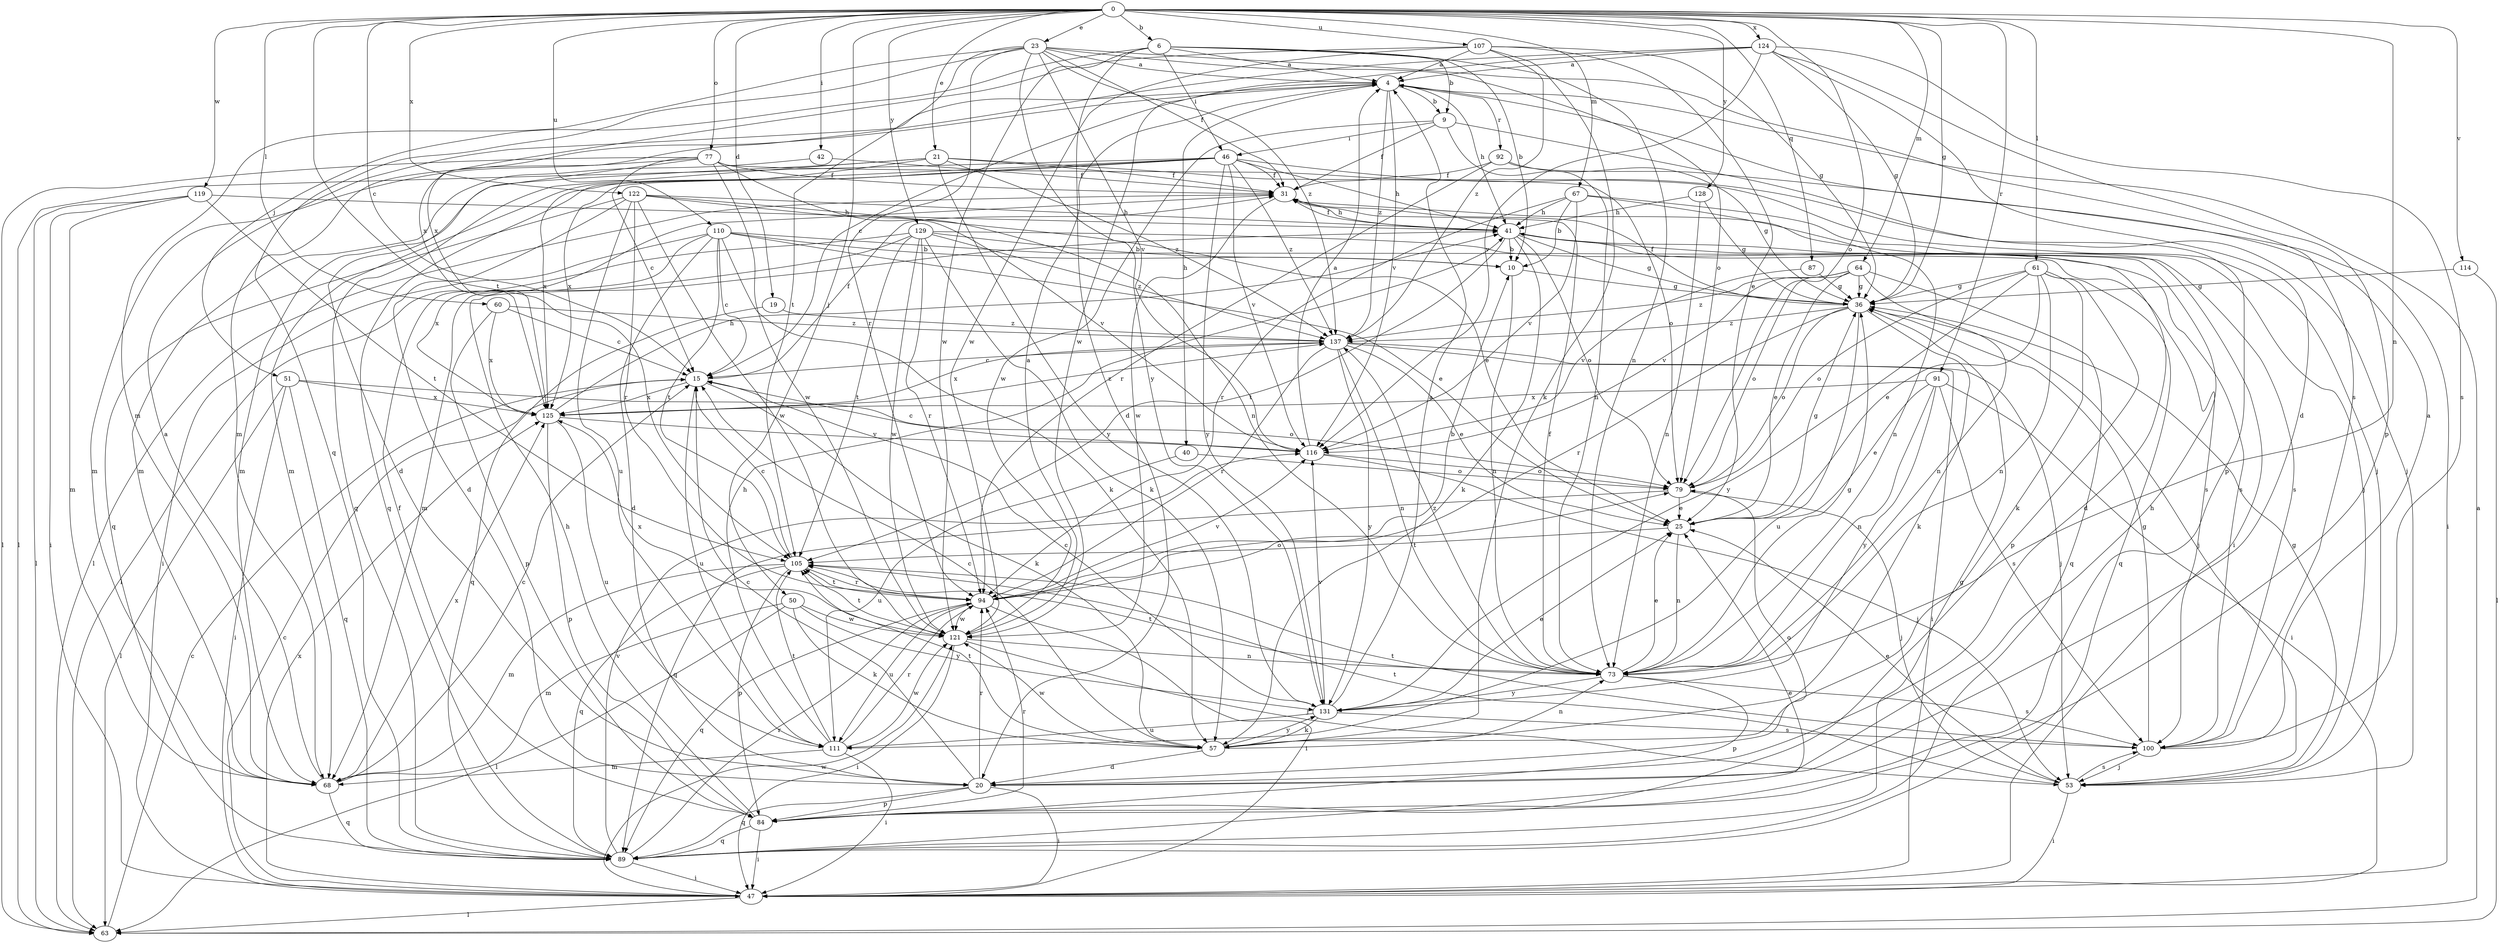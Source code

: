 strict digraph  {
0;
4;
6;
9;
10;
15;
19;
20;
21;
23;
25;
31;
36;
40;
41;
42;
46;
47;
50;
51;
53;
57;
60;
61;
63;
64;
67;
68;
73;
77;
79;
84;
87;
89;
91;
92;
94;
100;
105;
107;
110;
111;
114;
116;
119;
121;
122;
124;
125;
128;
129;
131;
137;
0 -> 6  [label=b];
0 -> 15  [label=c];
0 -> 19  [label=d];
0 -> 21  [label=e];
0 -> 23  [label=e];
0 -> 36  [label=g];
0 -> 42  [label=i];
0 -> 50  [label=j];
0 -> 60  [label=l];
0 -> 61  [label=l];
0 -> 64  [label=m];
0 -> 67  [label=m];
0 -> 73  [label=n];
0 -> 77  [label=o];
0 -> 79  [label=o];
0 -> 87  [label=q];
0 -> 91  [label=r];
0 -> 105  [label=t];
0 -> 107  [label=u];
0 -> 110  [label=u];
0 -> 114  [label=v];
0 -> 119  [label=w];
0 -> 122  [label=x];
0 -> 124  [label=x];
0 -> 128  [label=y];
0 -> 129  [label=y];
4 -> 9  [label=b];
4 -> 15  [label=c];
4 -> 40  [label=h];
4 -> 41  [label=h];
4 -> 68  [label=m];
4 -> 92  [label=r];
4 -> 116  [label=v];
4 -> 137  [label=z];
6 -> 4  [label=a];
6 -> 9  [label=b];
6 -> 10  [label=b];
6 -> 20  [label=d];
6 -> 46  [label=i];
6 -> 51  [label=j];
6 -> 73  [label=n];
6 -> 121  [label=w];
9 -> 31  [label=f];
9 -> 46  [label=i];
9 -> 73  [label=n];
9 -> 84  [label=p];
9 -> 121  [label=w];
10 -> 36  [label=g];
10 -> 73  [label=n];
15 -> 31  [label=f];
15 -> 57  [label=k];
15 -> 111  [label=u];
15 -> 125  [label=x];
19 -> 89  [label=q];
19 -> 137  [label=z];
20 -> 15  [label=c];
20 -> 41  [label=h];
20 -> 47  [label=i];
20 -> 79  [label=o];
20 -> 84  [label=p];
20 -> 89  [label=q];
20 -> 94  [label=r];
21 -> 31  [label=f];
21 -> 68  [label=m];
21 -> 79  [label=o];
21 -> 89  [label=q];
21 -> 125  [label=x];
21 -> 131  [label=y];
21 -> 137  [label=z];
23 -> 4  [label=a];
23 -> 31  [label=f];
23 -> 68  [label=m];
23 -> 79  [label=o];
23 -> 89  [label=q];
23 -> 94  [label=r];
23 -> 100  [label=s];
23 -> 105  [label=t];
23 -> 116  [label=v];
23 -> 131  [label=y];
23 -> 137  [label=z];
25 -> 36  [label=g];
25 -> 73  [label=n];
25 -> 105  [label=t];
31 -> 41  [label=h];
31 -> 47  [label=i];
31 -> 63  [label=l];
31 -> 121  [label=w];
36 -> 31  [label=f];
36 -> 53  [label=j];
36 -> 57  [label=k];
36 -> 79  [label=o];
36 -> 94  [label=r];
36 -> 111  [label=u];
36 -> 137  [label=z];
40 -> 79  [label=o];
40 -> 111  [label=u];
41 -> 10  [label=b];
41 -> 20  [label=d];
41 -> 31  [label=f];
41 -> 36  [label=g];
41 -> 57  [label=k];
41 -> 79  [label=o];
41 -> 100  [label=s];
41 -> 105  [label=t];
42 -> 31  [label=f];
42 -> 68  [label=m];
46 -> 31  [label=f];
46 -> 41  [label=h];
46 -> 53  [label=j];
46 -> 63  [label=l];
46 -> 68  [label=m];
46 -> 89  [label=q];
46 -> 116  [label=v];
46 -> 125  [label=x];
46 -> 131  [label=y];
46 -> 137  [label=z];
47 -> 15  [label=c];
47 -> 63  [label=l];
47 -> 121  [label=w];
47 -> 125  [label=x];
50 -> 57  [label=k];
50 -> 63  [label=l];
50 -> 68  [label=m];
50 -> 121  [label=w];
50 -> 131  [label=y];
51 -> 47  [label=i];
51 -> 63  [label=l];
51 -> 79  [label=o];
51 -> 89  [label=q];
51 -> 125  [label=x];
53 -> 25  [label=e];
53 -> 36  [label=g];
53 -> 47  [label=i];
53 -> 100  [label=s];
53 -> 105  [label=t];
57 -> 15  [label=c];
57 -> 20  [label=d];
57 -> 73  [label=n];
57 -> 105  [label=t];
57 -> 121  [label=w];
57 -> 131  [label=y];
60 -> 15  [label=c];
60 -> 84  [label=p];
60 -> 125  [label=x];
60 -> 137  [label=z];
61 -> 25  [label=e];
61 -> 36  [label=g];
61 -> 57  [label=k];
61 -> 73  [label=n];
61 -> 79  [label=o];
61 -> 84  [label=p];
61 -> 89  [label=q];
61 -> 131  [label=y];
63 -> 4  [label=a];
63 -> 15  [label=c];
64 -> 25  [label=e];
64 -> 36  [label=g];
64 -> 73  [label=n];
64 -> 79  [label=o];
64 -> 89  [label=q];
64 -> 116  [label=v];
64 -> 137  [label=z];
67 -> 10  [label=b];
67 -> 41  [label=h];
67 -> 53  [label=j];
67 -> 73  [label=n];
67 -> 94  [label=r];
67 -> 116  [label=v];
68 -> 4  [label=a];
68 -> 15  [label=c];
68 -> 89  [label=q];
68 -> 125  [label=x];
73 -> 25  [label=e];
73 -> 31  [label=f];
73 -> 36  [label=g];
73 -> 84  [label=p];
73 -> 100  [label=s];
73 -> 105  [label=t];
73 -> 131  [label=y];
73 -> 137  [label=z];
77 -> 15  [label=c];
77 -> 20  [label=d];
77 -> 31  [label=f];
77 -> 53  [label=j];
77 -> 63  [label=l];
77 -> 68  [label=m];
77 -> 73  [label=n];
77 -> 121  [label=w];
79 -> 25  [label=e];
79 -> 53  [label=j];
79 -> 89  [label=q];
84 -> 31  [label=f];
84 -> 41  [label=h];
84 -> 47  [label=i];
84 -> 89  [label=q];
84 -> 94  [label=r];
87 -> 36  [label=g];
87 -> 116  [label=v];
89 -> 25  [label=e];
89 -> 36  [label=g];
89 -> 47  [label=i];
89 -> 94  [label=r];
89 -> 116  [label=v];
91 -> 25  [label=e];
91 -> 47  [label=i];
91 -> 73  [label=n];
91 -> 100  [label=s];
91 -> 125  [label=x];
91 -> 131  [label=y];
92 -> 31  [label=f];
92 -> 36  [label=g];
92 -> 47  [label=i];
92 -> 94  [label=r];
94 -> 10  [label=b];
94 -> 47  [label=i];
94 -> 79  [label=o];
94 -> 89  [label=q];
94 -> 105  [label=t];
94 -> 111  [label=u];
94 -> 116  [label=v];
94 -> 121  [label=w];
100 -> 4  [label=a];
100 -> 36  [label=g];
100 -> 53  [label=j];
100 -> 105  [label=t];
105 -> 15  [label=c];
105 -> 68  [label=m];
105 -> 84  [label=p];
105 -> 89  [label=q];
105 -> 94  [label=r];
107 -> 4  [label=a];
107 -> 25  [label=e];
107 -> 36  [label=g];
107 -> 57  [label=k];
107 -> 121  [label=w];
107 -> 125  [label=x];
107 -> 137  [label=z];
110 -> 10  [label=b];
110 -> 15  [label=c];
110 -> 20  [label=d];
110 -> 25  [label=e];
110 -> 47  [label=i];
110 -> 57  [label=k];
110 -> 100  [label=s];
110 -> 105  [label=t];
110 -> 125  [label=x];
111 -> 41  [label=h];
111 -> 47  [label=i];
111 -> 68  [label=m];
111 -> 94  [label=r];
111 -> 105  [label=t];
111 -> 121  [label=w];
114 -> 36  [label=g];
114 -> 63  [label=l];
116 -> 4  [label=a];
116 -> 15  [label=c];
116 -> 53  [label=j];
116 -> 79  [label=o];
119 -> 41  [label=h];
119 -> 47  [label=i];
119 -> 63  [label=l];
119 -> 68  [label=m];
119 -> 105  [label=t];
121 -> 4  [label=a];
121 -> 47  [label=i];
121 -> 53  [label=j];
121 -> 73  [label=n];
121 -> 105  [label=t];
121 -> 125  [label=x];
122 -> 20  [label=d];
122 -> 25  [label=e];
122 -> 41  [label=h];
122 -> 89  [label=q];
122 -> 94  [label=r];
122 -> 111  [label=u];
122 -> 116  [label=v];
122 -> 121  [label=w];
124 -> 4  [label=a];
124 -> 20  [label=d];
124 -> 36  [label=g];
124 -> 84  [label=p];
124 -> 100  [label=s];
124 -> 116  [label=v];
124 -> 121  [label=w];
124 -> 125  [label=x];
125 -> 41  [label=h];
125 -> 84  [label=p];
125 -> 111  [label=u];
125 -> 116  [label=v];
125 -> 137  [label=z];
128 -> 36  [label=g];
128 -> 41  [label=h];
128 -> 73  [label=n];
129 -> 10  [label=b];
129 -> 57  [label=k];
129 -> 63  [label=l];
129 -> 68  [label=m];
129 -> 94  [label=r];
129 -> 100  [label=s];
129 -> 105  [label=t];
129 -> 121  [label=w];
129 -> 137  [label=z];
131 -> 4  [label=a];
131 -> 15  [label=c];
131 -> 25  [label=e];
131 -> 57  [label=k];
131 -> 100  [label=s];
131 -> 111  [label=u];
131 -> 116  [label=v];
137 -> 15  [label=c];
137 -> 25  [label=e];
137 -> 47  [label=i];
137 -> 53  [label=j];
137 -> 73  [label=n];
137 -> 94  [label=r];
137 -> 125  [label=x];
137 -> 131  [label=y];
}

